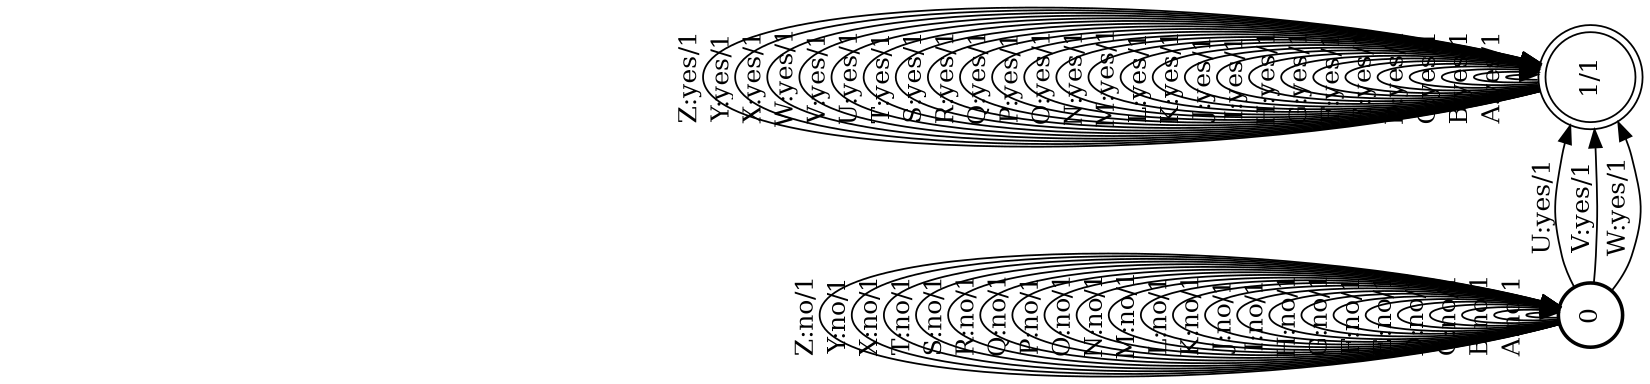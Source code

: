 digraph FST {
rankdir = LR;
size = "8.5,11";
label = "";
center = 1;
orientation = Landscape;
ranksep = "0.4";
nodesep = "0.25";
0 [label = "0", shape = circle, style = bold, fontsize = 14]
	0 -> 0 [label = "A:no/1", fontsize = 14];
	0 -> 0 [label = "B:no/1", fontsize = 14];
	0 -> 0 [label = "C:no/1", fontsize = 14];
	0 -> 0 [label = "D:no/1", fontsize = 14];
	0 -> 0 [label = "E:no/1", fontsize = 14];
	0 -> 0 [label = "F:no/1", fontsize = 14];
	0 -> 0 [label = "G:no/1", fontsize = 14];
	0 -> 0 [label = "H:no/1", fontsize = 14];
	0 -> 0 [label = "I:no/1", fontsize = 14];
	0 -> 0 [label = "J:no/1", fontsize = 14];
	0 -> 0 [label = "K:no/1", fontsize = 14];
	0 -> 0 [label = "L:no/1", fontsize = 14];
	0 -> 0 [label = "M:no/1", fontsize = 14];
	0 -> 0 [label = "N:no/1", fontsize = 14];
	0 -> 0 [label = "O:no/1", fontsize = 14];
	0 -> 0 [label = "P:no/1", fontsize = 14];
	0 -> 0 [label = "Q:no/1", fontsize = 14];
	0 -> 0 [label = "R:no/1", fontsize = 14];
	0 -> 0 [label = "S:no/1", fontsize = 14];
	0 -> 0 [label = "T:no/1", fontsize = 14];
	0 -> 1 [label = "U:yes/1", fontsize = 14];
	0 -> 1 [label = "V:yes/1", fontsize = 14];
	0 -> 1 [label = "W:yes/1", fontsize = 14];
	0 -> 0 [label = "X:no/1", fontsize = 14];
	0 -> 0 [label = "Y:no/1", fontsize = 14];
	0 -> 0 [label = "Z:no/1", fontsize = 14];
1 [label = "1/1", shape = doublecircle, style = solid, fontsize = 14]
	1 -> 1 [label = "A:yes/1", fontsize = 14];
	1 -> 1 [label = "B:yes/1", fontsize = 14];
	1 -> 1 [label = "C:yes/1", fontsize = 14];
	1 -> 1 [label = "D:yes/1", fontsize = 14];
	1 -> 1 [label = "E:yes/1", fontsize = 14];
	1 -> 1 [label = "F:yes/1", fontsize = 14];
	1 -> 1 [label = "G:yes/1", fontsize = 14];
	1 -> 1 [label = "H:yes/1", fontsize = 14];
	1 -> 1 [label = "I:yes/1", fontsize = 14];
	1 -> 1 [label = "J:yes/1", fontsize = 14];
	1 -> 1 [label = "K:yes/1", fontsize = 14];
	1 -> 1 [label = "L:yes/1", fontsize = 14];
	1 -> 1 [label = "M:yes/1", fontsize = 14];
	1 -> 1 [label = "N:yes/1", fontsize = 14];
	1 -> 1 [label = "O:yes/1", fontsize = 14];
	1 -> 1 [label = "P:yes/1", fontsize = 14];
	1 -> 1 [label = "Q:yes/1", fontsize = 14];
	1 -> 1 [label = "R:yes/1", fontsize = 14];
	1 -> 1 [label = "S:yes/1", fontsize = 14];
	1 -> 1 [label = "T:yes/1", fontsize = 14];
	1 -> 1 [label = "U:yes/1", fontsize = 14];
	1 -> 1 [label = "V:yes/1", fontsize = 14];
	1 -> 1 [label = "W:yes/1", fontsize = 14];
	1 -> 1 [label = "X:yes/1", fontsize = 14];
	1 -> 1 [label = "Y:yes/1", fontsize = 14];
	1 -> 1 [label = "Z:yes/1", fontsize = 14];
}

